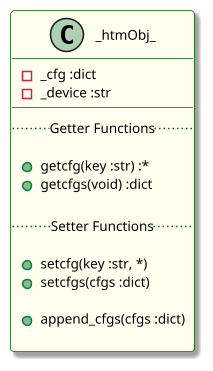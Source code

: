 
@startuml htmObj
skinparam {
    shadowing true
    handwritten false
    titleFontStyle plain
}
skinparam class {
    borderColor DarkGreen
    backgroundColor Ivory
    attributeFontSize 9
}

scale 1.5

class _htmObj_ {
    -_cfg :dict
    -_device :str
    __
    .. Getter Functions ..
    
    +getcfg(key :str) :*
    +getcfgs(void) :dict

    .. Setter Functions ..
    
    +setcfg(key :str, *)
    +setcfgs(cfgs :dict)

    +append_cfgs(cfgs :dict)

}
@enduml

